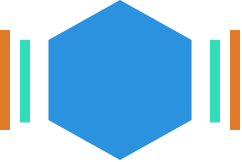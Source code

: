 <mxfile version="24.7.8">
  <diagram name="Page-1" id="HcOTLmmNsfUf8rnWxVMz">
    <mxGraphModel dx="1728" dy="1004" grid="1" gridSize="10" guides="1" tooltips="1" connect="1" arrows="1" fold="1" page="1" pageScale="1" pageWidth="827" pageHeight="1169" math="1" shadow="0">
      <root>
        <mxCell id="0" />
        <mxCell id="1" parent="0" />
        <mxCell id="PHlTgSyBsirvF18YIG-R-6" value="" style="shape=hexagon;perimeter=hexagonPerimeter2;whiteSpace=wrap;html=1;fixedSize=1;rounded=0;rotation=0;direction=south;fillColor=#2B92E0;strokeColor=none;" parent="1" vertex="1">
          <mxGeometry x="344.225" y="240" width="71.55" height="80" as="geometry" />
        </mxCell>
        <mxCell id="CQEvA7ipvv4a4E8HDlR6-4" value="" style="rounded=0;whiteSpace=wrap;html=1;strokeColor=none;gradientColor=none;fillColor=#E17A2A;" parent="1" vertex="1">
          <mxGeometry x="320" y="255" width="5" height="50" as="geometry" />
        </mxCell>
        <mxCell id="CQEvA7ipvv4a4E8HDlR6-5" value="" style="rounded=0;whiteSpace=wrap;html=1;strokeColor=none;gradientColor=none;fillColor=#31DEB9;" parent="1" vertex="1">
          <mxGeometry x="330" y="260" width="5" height="41.25" as="geometry" />
        </mxCell>
        <mxCell id="CQEvA7ipvv4a4E8HDlR6-6" value="" style="rounded=0;whiteSpace=wrap;html=1;strokeColor=none;gradientColor=none;fillColor=#31DEB9;" parent="1" vertex="1">
          <mxGeometry x="425" y="260" width="5" height="41.25" as="geometry" />
        </mxCell>
        <mxCell id="CQEvA7ipvv4a4E8HDlR6-7" value="" style="rounded=0;whiteSpace=wrap;html=1;strokeColor=none;gradientColor=none;fillColor=#E17A2A;" parent="1" vertex="1">
          <mxGeometry x="435" y="255" width="5" height="50" as="geometry" />
        </mxCell>
      </root>
    </mxGraphModel>
  </diagram>
</mxfile>
